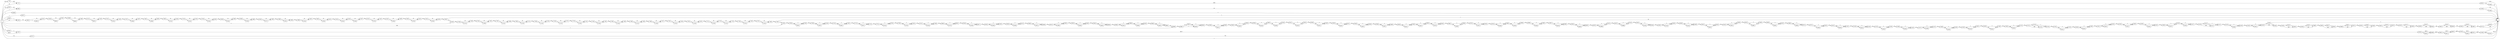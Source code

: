 digraph {
	graph [rankdir=LR]
	node [shape=rectangle]
	778 -> 779 [label=2519]
	779 -> 5982 [label=2559]
	5982 -> 1 [label=2519]
	5982 -> 25009 [label=40]
	5983 -> 11656 [label=50]
	11656 -> 1 [label=49]
	11656 -> 11963 [label=1]
	11963 -> 1 [label=1]
	12970 -> 12991 [label=82]
	12991 -> 13012 [label=81]
	12991 -> 46912 [label=1]
	13012 -> 13030 [label=82]
	13030 -> 13051 [label=81]
	13030 -> 46932 [label=1]
	13051 -> 13069 [label=82]
	13069 -> 13090 [label=81]
	13069 -> 46952 [label=1]
	13090 -> 13115 [label=82]
	13115 -> 13136 [label=81]
	13115 -> 46972 [label=1]
	13136 -> 13141 [label=82]
	13141 -> 13180 [label=81]
	13141 -> 47010 [label=1]
	13180 -> 13237 [label=82]
	13237 -> 13297 [label=81]
	13237 -> 47069 [label=1]
	13297 -> 13462 [label=82]
	13462 -> 13483 [label=81]
	13462 -> 47089 [label=1]
	13483 -> 13492 [label=82]
	13492 -> 13546 [label=81]
	13492 -> 47142 [label=1]
	13546 -> 13729 [label=82]
	13729 -> 13750 [label=81]
	13729 -> 47162 [label=1]
	13750 -> 13795 [label=82]
	13795 -> 13816 [label=81]
	13795 -> 47182 [label=1]
	13816 -> 13828 [label=82]
	13828 -> 13849 [label=81]
	13828 -> 47202 [label=1]
	13849 -> 13858 [label=82]
	13858 -> 13896 [label=81]
	13858 -> 47239 [label=1]
	13896 -> 13924 [label=82]
	13924 -> 13963 [label=81]
	13924 -> 47277 [label=1]
	13963 -> 13969 [label=82]
	13969 -> 13994 [label=81]
	13969 -> 47301 [label=1]
	13994 -> 13996 [label=82]
	13996 -> 14041 [label=81]
	13996 -> 47345 [label=1]
	14041 -> 14050 [label=82]
	14050 -> 14101 [label=81]
	14050 -> 47395 [label=1]
	14101 -> 14134 [label=82]
	14134 -> 14164 [label=81]
	14134 -> 47424 [label=1]
	14164 -> 14197 [label=81]
	14164 -> 47456 [label=1]
	14197 -> 14221 [label=82]
	14221 -> 14242 [label=81]
	14221 -> 47476 [label=1]
	14242 -> 14257 [label=82]
	14257 -> 14290 [label=81]
	14257 -> 47508 [label=1]
	14290 -> 14293 [label=82]
	14293 -> 14314 [label=81]
	14293 -> 47528 [label=1]
	14314 -> 14323 [label=82]
	14323 -> 14344 [label=81]
	14323 -> 47548 [label=1]
	14344 -> 14345 [label=82]
	14345 -> 16878 [label=81]
	14345 -> 1 [label=1]
	16878 -> 17000 [label=84]
	17000 -> 17028 [label=81]
	17000 -> 37078 [label=3]
	17028 -> 17041 [label=84]
	17041 -> 17062 [label=81]
	17041 -> 37098 [label=3]
	17062 -> 17067 [label=84]
	17067 -> 17088 [label=81]
	17067 -> 37118 [label=3]
	17088 -> 17094 [label=84]
	17094 -> 17115 [label=81]
	17094 -> 37138 [label=3]
	17115 -> 17208 [label=84]
	17208 -> 17229 [label=81]
	17208 -> 37158 [label=3]
	17229 -> 17236 [label=84]
	17236 -> 17257 [label=81]
	17236 -> 37178 [label=3]
	17257 -> 17295 [label=84]
	17295 -> 17322 [label=81]
	17295 -> 37204 [label=3]
	17322 -> 17349 [label=84]
	17349 -> 17382 [label=81]
	17349 -> 37236 [label=3]
	17382 -> 17385 [label=84]
	17385 -> 17406 [label=81]
	17385 -> 37256 [label=3]
	17406 -> 17469 [label=84]
	17469 -> 17490 [label=81]
	17469 -> 37276 [label=3]
	17490 -> 17496 [label=84]
	17496 -> 17517 [label=81]
	17496 -> 37296 [label=3]
	17517 -> 17622 [label=84]
	17622 -> 17643 [label=81]
	17622 -> 37316 [label=3]
	17643 -> 17676 [label=84]
	17676 -> 17697 [label=81]
	17676 -> 37336 [label=3]
	17697 -> 17712 [label=84]
	17712 -> 17733 [label=81]
	17712 -> 37356 [label=3]
	17733 -> 17754 [label=81]
	17733 -> 37376 [label=3]
	17754 -> 17784 [label=84]
	17784 -> 17823 [label=81]
	17784 -> 37414 [label=3]
	17823 -> 17871 [label=84]
	17871 -> 17892 [label=81]
	17871 -> 37434 [label=3]
	17892 -> 17907 [label=84]
	17907 -> 1 [label=81]
	17907 -> 37593 [label=3]
	18251 -> 5983 [label=49]
	25009 -> 1 [label=40]
	30990 -> 1 [label=2]
	36971 -> 1 [label=2]
	37078 -> 17028 [label=3]
	37098 -> 17062 [label=3]
	37118 -> 17088 [label=3]
	37138 -> 17115 [label=3]
	37158 -> 17229 [label=3]
	37178 -> 17257 [label=3]
	37204 -> 17322 [label=3]
	37236 -> 17382 [label=3]
	37256 -> 17406 [label=3]
	37276 -> 17490 [label=3]
	37296 -> 17517 [label=3]
	37316 -> 17643 [label=3]
	37336 -> 17697 [label=3]
	37356 -> 17733 [label=3]
	37376 -> 17754 [label=3]
	37414 -> 17823 [label=3]
	37434 -> 17892 [label=3]
	37593 -> 37605 [label=312]
	37605 -> 37626 [label=3]
	37605 -> 53567 [label=309]
	37626 -> 37638 [label=312]
	37638 -> 37659 [label=3]
	37638 -> 53587 [label=309]
	37659 -> 37676 [label=312]
	37676 -> 37697 [label=3]
	37676 -> 53607 [label=309]
	37697 -> 37722 [label=312]
	37722 -> 37743 [label=3]
	37722 -> 53627 [label=309]
	37743 -> 37751 [label=312]
	37751 -> 37841 [label=3]
	37751 -> 53716 [label=309]
	37841 -> 37853 [label=312]
	37853 -> 37874 [label=3]
	37853 -> 53736 [label=309]
	37874 -> 37937 [label=312]
	37937 -> 37958 [label=3]
	37937 -> 53756 [label=309]
	37958 -> 38000 [label=312]
	38000 -> 38021 [label=3]
	38000 -> 53776 [label=309]
	38021 -> 38156 [label=312]
	38156 -> 38177 [label=3]
	38156 -> 53796 [label=309]
	38177 -> 38183 [label=312]
	38183 -> 38204 [label=3]
	38183 -> 53816 [label=309]
	38204 -> 38258 [label=312]
	38258 -> 38279 [label=3]
	38258 -> 53836 [label=309]
	38279 -> 38459 [label=312]
	38459 -> 38499 [label=3]
	38459 -> 53875 [label=309]
	38499 -> 38513 [label=312]
	38513 -> 38534 [label=3]
	38513 -> 53895 [label=309]
	38534 -> 38555 [label=312]
	38555 -> 38594 [label=3]
	38555 -> 53933 [label=309]
	38594 -> 38618 [label=312]
	38618 -> 38639 [label=3]
	38618 -> 53953 [label=309]
	38639 -> 38663 [label=312]
	38663 -> 38684 [label=3]
	38663 -> 53973 [label=309]
	38684 -> 38705 [label=3]
	38684 -> 53993 [label=309]
	38705 -> 38828 [label=312]
	38828 -> 38861 [label=3]
	38828 -> 54025 [label=309]
	38861 -> 38893 [label=312]
	38893 -> 38897 [label=313]
	38897 -> 38915 [label=312]
	38897 -> 54028 [label=1]
	38915 -> 38942 [label=3]
	38915 -> 54028 [label=309]
	38942 -> 39005 [label=313]
	39005 -> 39026 [label=4]
	39005 -> 54071 [label=309]
	39026 -> 39029 [label=313]
	39029 -> 39050 [label=4]
	39029 -> 54091 [label=309]
	39050 -> 39054 [label=313]
	39054 -> 39092 [label=4]
	39054 -> 54128 [label=309]
	39092 -> 39164 [label=4]
	39092 -> 54199 [label=309]
	39164 -> 39212 [label=313]
	39212 -> 39233 [label=4]
	39212 -> 54219 [label=309]
	39233 -> 39300 [label=313]
	39300 -> 39329 [label=4]
	39300 -> 54247 [label=309]
	39329 -> 39350 [label=313]
	39350 -> 39371 [label=4]
	39350 -> 54267 [label=309]
	39371 -> 39428 [label=313]
	39428 -> 39449 [label=4]
	39428 -> 54287 [label=309]
	39449 -> 39464 [label=313]
	39464 -> 39485 [label=4]
	39464 -> 54307 [label=309]
	39485 -> 39539 [label=313]
	39539 -> 39560 [label=4]
	39539 -> 54327 [label=309]
	39560 -> 39581 [label=4]
	39560 -> 54347 [label=309]
	39581 -> 39614 [label=4]
	39581 -> 54379 [label=309]
	39614 -> 39641 [label=313]
	39641 -> 39662 [label=4]
	39641 -> 54399 [label=309]
	39662 -> 39701 [label=313]
	39701 -> 39740 [label=4]
	39701 -> 54437 [label=309]
	39740 -> 39762 [label=313]
	39762 -> 39809 [label=4]
	39762 -> 54483 [label=309]
	39809 -> 39866 [label=4]
	39809 -> 54539 [label=309]
	39866 -> 39881 [label=313]
	39881 -> 39902 [label=4]
	39881 -> 54559 [label=309]
	39902 -> 39971 [label=313]
	39971 -> 39992 [label=4]
	39971 -> 54579 [label=309]
	39992 -> 40016 [label=313]
	40016 -> 40067 [label=4]
	40016 -> 54629 [label=309]
	40067 -> 40070 [label=313]
	40070 -> 40110 [label=4]
	40070 -> 54668 [label=309]
	40110 -> 40197 [label=313]
	40197 -> 40218 [label=4]
	40197 -> 54688 [label=309]
	40218 -> 40295 [label=313]
	40295 -> 40346 [label=4]
	40295 -> 54738 [label=309]
	40346 -> 40362 [label=313]
	40362 -> 40383 [label=4]
	40362 -> 54758 [label=309]
	40383 -> 40463 [label=313]
	40463 -> 40499 [label=4]
	40463 -> 54793 [label=309]
	40499 -> 40502 [label=313]
	40502 -> 40523 [label=4]
	40502 -> 54813 [label=309]
	40523 -> 40543 [label=313]
	40543 -> 40583 [label=4]
	40543 -> 54852 [label=309]
	40583 -> 40613 [label=313]
	40613 -> 40649 [label=4]
	40613 -> 54887 [label=309]
	40649 -> 40658 [label=313]
	40658 -> 40679 [label=4]
	40658 -> 54907 [label=309]
	40679 -> 40685 [label=313]
	40685 -> 40715 [label=4]
	40685 -> 54936 [label=309]
	40715 -> 40721 [label=313]
	40721 -> 40742 [label=3]
	40721 -> 54956 [label=310]
	40742 -> 41021 [label=313]
	41021 -> 41042 [label=4]
	41021 -> 54976 [label=309]
	41042 -> 41146 [label=313]
	41146 -> 41185 [label=4]
	41146 -> 55014 [label=309]
	41185 -> 41279 [label=313]
	41279 -> 41300 [label=4]
	41279 -> 55034 [label=309]
	41300 -> 41398 [label=313]
	41398 -> 41419 [label=3]
	41398 -> 55054 [label=310]
	41419 -> 41437 [label=313]
	41437 -> 41473 [label=4]
	41437 -> 55089 [label=309]
	41473 -> 41488 [label=313]
	41488 -> 41509 [label=4]
	41488 -> 55109 [label=309]
	41509 -> 41620 [label=313]
	41620 -> 41641 [label=4]
	41620 -> 55129 [label=309]
	41641 -> 41650 [label=313]
	41650 -> 41683 [label=4]
	41650 -> 55161 [label=309]
	41683 -> 41695 [label=313]
	41695 -> 41716 [label=4]
	41695 -> 55181 [label=309]
	41716 -> 41722 [label=313]
	41722 -> 41735 [label=4]
	41722 -> 41743 [label=309]
	41735 -> 41743 [label=3]
	41735 -> 41756 [label=1]
	41743 -> 41756 [label=312]
	41756 -> 41761 [label=313]
	41761 -> 41782 [label=4]
	41761 -> 55221 [label=309]
	41782 -> 41836 [label=313]
	41836 -> 41863 [label=4]
	41836 -> 55247 [label=309]
	41863 -> 41911 [label=313]
	41911 -> 41932 [label=4]
	41911 -> 55267 [label=309]
	41932 -> 41941 [label=313]
	41941 -> 41962 [label=4]
	41941 -> 55287 [label=309]
	41962 -> 41992 [label=313]
	41992 -> 42013 [label=3]
	41992 -> 55307 [label=310]
	42013 -> 42082 [label=313]
	42082 -> 42103 [label=4]
	42082 -> 55327 [label=309]
	42103 -> 42127 [label=4]
	42103 -> 55350 [label=309]
	42127 -> 42136 [label=313]
	42136 -> 42151 [label=4]
	42136 -> 42157 [label=309]
	42151 -> 42157 [label=3]
	42151 -> 42172 [label=1]
	42157 -> 42172 [label=312]
	42172 -> 42178 [label=313]
	42178 -> 42199 [label=3]
	42178 -> 55390 [label=310]
	42199 -> 42230 [label=313]
	42230 -> 42262 [label=4]
	42230 -> 55421 [label=309]
	42262 -> 42305 [label=4]
	42262 -> 55620 [label=309]
	42305 -> 1 [label=3]
	42305 -> 55620 [label=1]
	46892 -> 12970 [label=1]
	46912 -> 13012 [label=1]
	46932 -> 13051 [label=1]
	46952 -> 13090 [label=1]
	46972 -> 13136 [label=1]
	47010 -> 13180 [label=1]
	47069 -> 13297 [label=1]
	47089 -> 13483 [label=1]
	47142 -> 13546 [label=1]
	47162 -> 13750 [label=1]
	47182 -> 13816 [label=1]
	47202 -> 13849 [label=1]
	47239 -> 13896 [label=1]
	47277 -> 13963 [label=1]
	47301 -> 13994 [label=1]
	47345 -> 14041 [label=1]
	47395 -> 14101 [label=1]
	47424 -> 14164 [label=1]
	47456 -> 14197 [label=1]
	47476 -> 14242 [label=1]
	47508 -> 14290 [label=1]
	47528 -> 14314 [label=1]
	47548 -> 14344 [label=1]
	47567 -> 48365 [label=36577]
	48365 -> 48386 [label=36573]
	48365 -> 58351 [label=4]
	48386 -> 49810 [label=36577]
	49810 -> 49831 [label=36573]
	49810 -> 58371 [label=4]
	49831 -> 50190 [label=36577]
	50190 -> 50211 [label=36573]
	50190 -> 58391 [label=4]
	50211 -> 51948 [label=36577]
	51948 -> 1 [label=4]
	51948 -> 53547 [label=36573]
	53547 -> 1 [label=36573]
	53567 -> 37626 [label=309]
	53587 -> 37659 [label=309]
	53607 -> 37697 [label=309]
	53627 -> 37743 [label=309]
	53716 -> 37841 [label=309]
	53736 -> 37874 [label=309]
	53756 -> 37958 [label=309]
	53776 -> 38021 [label=309]
	53796 -> 38177 [label=309]
	53816 -> 38204 [label=309]
	53836 -> 38279 [label=309]
	53875 -> 38499 [label=309]
	53895 -> 38534 [label=309]
	53933 -> 38594 [label=309]
	53953 -> 38639 [label=309]
	53973 -> 38684 [label=309]
	53993 -> 38705 [label=309]
	54025 -> 38861 [label=309]
	54028 -> 38942 [label=310]
	54071 -> 39026 [label=309]
	54091 -> 39050 [label=309]
	54128 -> 39092 [label=309]
	54199 -> 39164 [label=309]
	54219 -> 39233 [label=309]
	54247 -> 39329 [label=309]
	54267 -> 39371 [label=309]
	54287 -> 39449 [label=309]
	54307 -> 39485 [label=309]
	54327 -> 39560 [label=309]
	54347 -> 39581 [label=309]
	54379 -> 39614 [label=309]
	54399 -> 39662 [label=309]
	54437 -> 39740 [label=309]
	54483 -> 39809 [label=309]
	54539 -> 39866 [label=309]
	54559 -> 39902 [label=309]
	54579 -> 39992 [label=309]
	54629 -> 40067 [label=309]
	54668 -> 40110 [label=309]
	54688 -> 40218 [label=309]
	54738 -> 40346 [label=309]
	54758 -> 40383 [label=309]
	54793 -> 40499 [label=309]
	54813 -> 40523 [label=309]
	54852 -> 40583 [label=309]
	54887 -> 40649 [label=309]
	54907 -> 40679 [label=309]
	54936 -> 40715 [label=309]
	54956 -> 40742 [label=310]
	54976 -> 41042 [label=309]
	55014 -> 41185 [label=309]
	55034 -> 41300 [label=309]
	55054 -> 41419 [label=310]
	55089 -> 41473 [label=309]
	55109 -> 41509 [label=309]
	55129 -> 41641 [label=309]
	55161 -> 41683 [label=309]
	55181 -> 41716 [label=309]
	55221 -> 41782 [label=309]
	55247 -> 41863 [label=309]
	55267 -> 41932 [label=309]
	55287 -> 41962 [label=309]
	55307 -> 42013 [label=310]
	55327 -> 42103 [label=309]
	55350 -> 42127 [label=309]
	55390 -> 42199 [label=310]
	55421 -> 42262 [label=309]
	55620 -> 55789 [label=310]
	55789 -> 55831 [label=309]
	55789 -> 64532 [label=1]
	55831 -> 55834 [label=310]
	55834 -> 55885 [label=309]
	55834 -> 64582 [label=1]
	55885 -> 56005 [label=310]
	56005 -> 56041 [label=309]
	56005 -> 64617 [label=1]
	56041 -> 56068 [label=310]
	56068 -> 56113 [label=309]
	56068 -> 64661 [label=1]
	56113 -> 56335 [label=310]
	56335 -> 56356 [label=309]
	56335 -> 64681 [label=1]
	56356 -> 56452 [label=310]
	56452 -> 56473 [label=309]
	56452 -> 64701 [label=1]
	56473 -> 56479 [label=310]
	56479 -> 56500 [label=309]
	56479 -> 64721 [label=1]
	56500 -> 56509 [label=310]
	56509 -> 56530 [label=309]
	56509 -> 64741 [label=1]
	56530 -> 56605 [label=310]
	56605 -> 56626 [label=309]
	56605 -> 64761 [label=1]
	56626 -> 56646 [label=310]
	56646 -> 56667 [label=309]
	56646 -> 64781 [label=1]
	56667 -> 56719 [label=310]
	56719 -> 1 [label=309]
	56719 -> 66190 [label=1]
	58331 -> 47567 [label=4]
	58351 -> 48386 [label=4]
	58371 -> 49831 [label=4]
	58391 -> 50211 [label=4]
	64372 -> 1 [label=725]
	64532 -> 55831 [label=1]
	64582 -> 55885 [label=1]
	64617 -> 56041 [label=1]
	64661 -> 56113 [label=1]
	64681 -> 56356 [label=1]
	64701 -> 56473 [label=1]
	64721 -> 56500 [label=1]
	64741 -> 56530 [label=1]
	64761 -> 56626 [label=1]
	64781 -> 56667 [label=1]
	66190 -> 1 [label=1]
	0 -> 5983 [label=1]
	0 -> 779 [label=40]
	0 -> 47567 [label=36573]
	0 -> 37593 [label=309]
	0 -> 38893 [label=1]
	0 -> 778 [label=2519]
	0 -> 12970 [label=81]
	0 -> 18251 [label=49]
	0 -> 1 [label=1]
	0 -> 30990 [label=2]
	0 -> 36971 [label=2]
	0 -> 16878 [label=3]
	0 -> 46892 [label=1]
	0 -> 58331 [label=4]
	0 -> 64372 [label=725]
}
